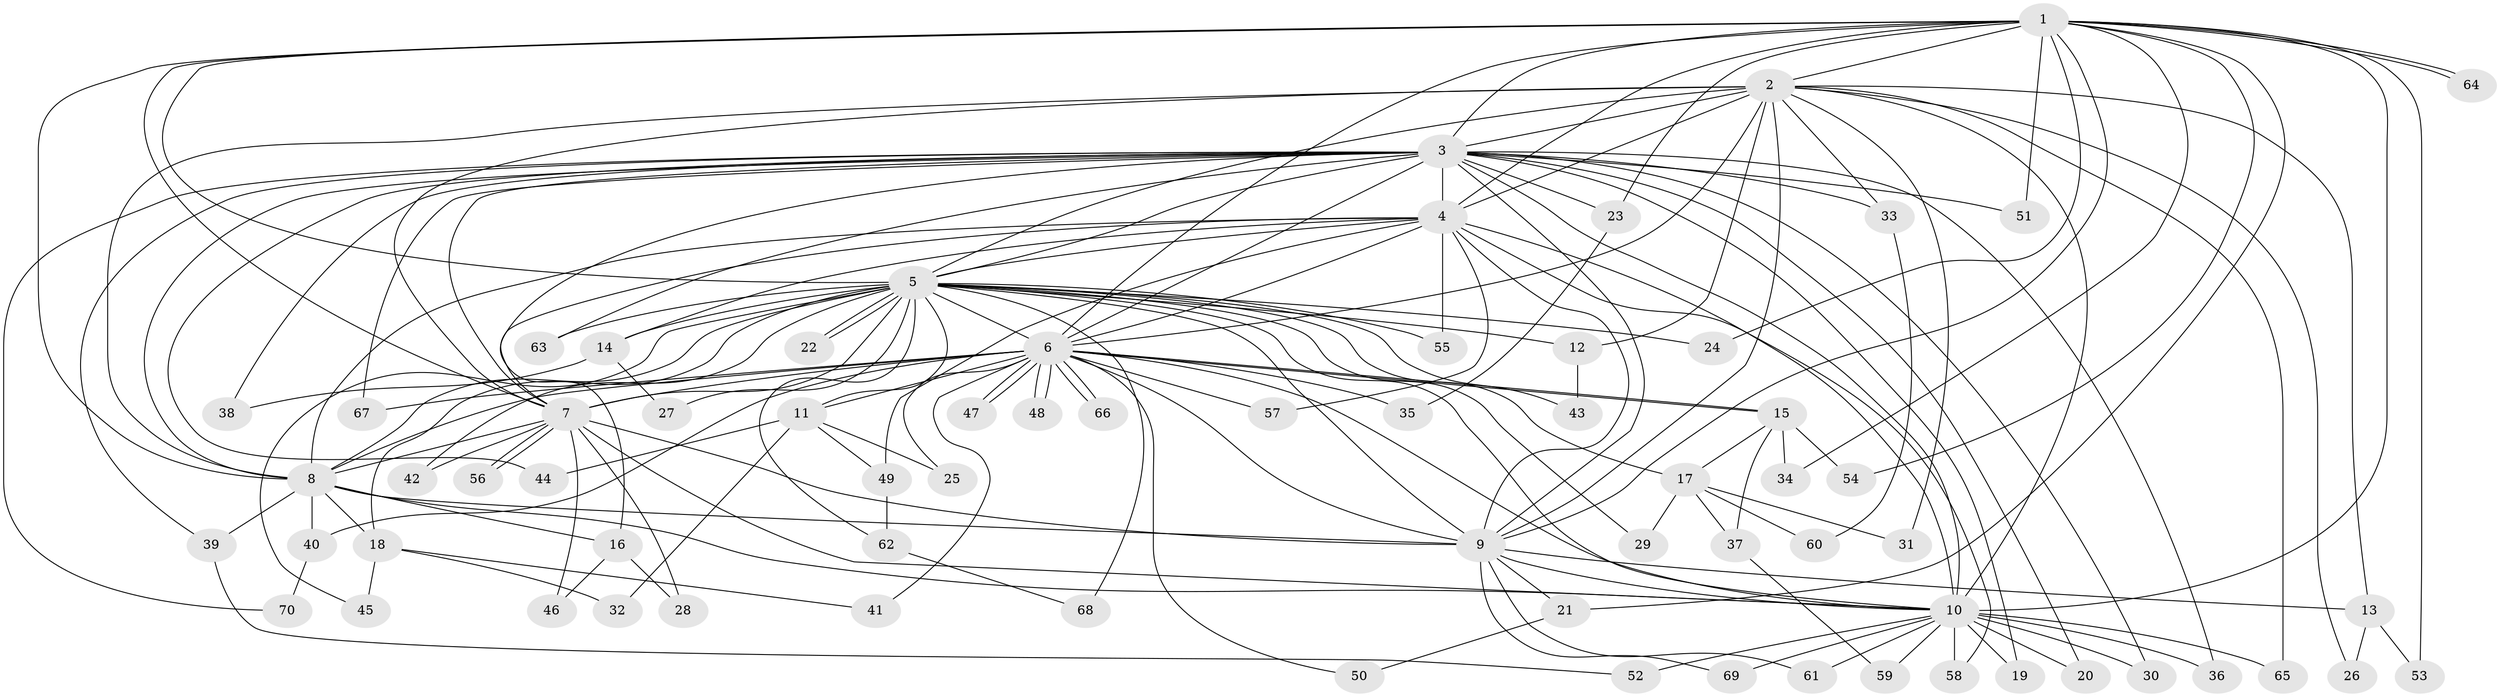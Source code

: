 // Generated by graph-tools (version 1.1) at 2025/35/03/09/25 02:35:07]
// undirected, 70 vertices, 165 edges
graph export_dot {
graph [start="1"]
  node [color=gray90,style=filled];
  1;
  2;
  3;
  4;
  5;
  6;
  7;
  8;
  9;
  10;
  11;
  12;
  13;
  14;
  15;
  16;
  17;
  18;
  19;
  20;
  21;
  22;
  23;
  24;
  25;
  26;
  27;
  28;
  29;
  30;
  31;
  32;
  33;
  34;
  35;
  36;
  37;
  38;
  39;
  40;
  41;
  42;
  43;
  44;
  45;
  46;
  47;
  48;
  49;
  50;
  51;
  52;
  53;
  54;
  55;
  56;
  57;
  58;
  59;
  60;
  61;
  62;
  63;
  64;
  65;
  66;
  67;
  68;
  69;
  70;
  1 -- 2;
  1 -- 3;
  1 -- 4;
  1 -- 5;
  1 -- 6;
  1 -- 7;
  1 -- 8;
  1 -- 9;
  1 -- 10;
  1 -- 21;
  1 -- 23;
  1 -- 24;
  1 -- 34;
  1 -- 51;
  1 -- 53;
  1 -- 54;
  1 -- 64;
  1 -- 64;
  2 -- 3;
  2 -- 4;
  2 -- 5;
  2 -- 6;
  2 -- 7;
  2 -- 8;
  2 -- 9;
  2 -- 10;
  2 -- 12;
  2 -- 13;
  2 -- 26;
  2 -- 31;
  2 -- 33;
  2 -- 65;
  3 -- 4;
  3 -- 5;
  3 -- 6;
  3 -- 7;
  3 -- 8;
  3 -- 9;
  3 -- 10;
  3 -- 16;
  3 -- 19;
  3 -- 20;
  3 -- 23;
  3 -- 30;
  3 -- 33;
  3 -- 36;
  3 -- 38;
  3 -- 39;
  3 -- 44;
  3 -- 51;
  3 -- 63;
  3 -- 67;
  3 -- 70;
  4 -- 5;
  4 -- 6;
  4 -- 7;
  4 -- 8;
  4 -- 9;
  4 -- 10;
  4 -- 14;
  4 -- 49;
  4 -- 55;
  4 -- 57;
  4 -- 58;
  5 -- 6;
  5 -- 7;
  5 -- 8;
  5 -- 9;
  5 -- 10;
  5 -- 11;
  5 -- 12;
  5 -- 14;
  5 -- 17;
  5 -- 18;
  5 -- 22;
  5 -- 22;
  5 -- 24;
  5 -- 27;
  5 -- 29;
  5 -- 42;
  5 -- 43;
  5 -- 45;
  5 -- 55;
  5 -- 62;
  5 -- 63;
  5 -- 68;
  6 -- 7;
  6 -- 8;
  6 -- 9;
  6 -- 10;
  6 -- 11;
  6 -- 15;
  6 -- 15;
  6 -- 25;
  6 -- 35;
  6 -- 40;
  6 -- 41;
  6 -- 47;
  6 -- 47;
  6 -- 48;
  6 -- 48;
  6 -- 50;
  6 -- 57;
  6 -- 66;
  6 -- 66;
  6 -- 67;
  7 -- 8;
  7 -- 9;
  7 -- 10;
  7 -- 28;
  7 -- 42;
  7 -- 46;
  7 -- 56;
  7 -- 56;
  8 -- 9;
  8 -- 10;
  8 -- 16;
  8 -- 18;
  8 -- 39;
  8 -- 40;
  9 -- 10;
  9 -- 13;
  9 -- 21;
  9 -- 61;
  9 -- 69;
  10 -- 19;
  10 -- 20;
  10 -- 30;
  10 -- 36;
  10 -- 52;
  10 -- 58;
  10 -- 59;
  10 -- 61;
  10 -- 65;
  10 -- 69;
  11 -- 25;
  11 -- 32;
  11 -- 44;
  11 -- 49;
  12 -- 43;
  13 -- 26;
  13 -- 53;
  14 -- 27;
  14 -- 38;
  15 -- 17;
  15 -- 34;
  15 -- 37;
  15 -- 54;
  16 -- 28;
  16 -- 46;
  17 -- 29;
  17 -- 31;
  17 -- 37;
  17 -- 60;
  18 -- 32;
  18 -- 41;
  18 -- 45;
  21 -- 50;
  23 -- 35;
  33 -- 60;
  37 -- 59;
  39 -- 52;
  40 -- 70;
  49 -- 62;
  62 -- 68;
}
